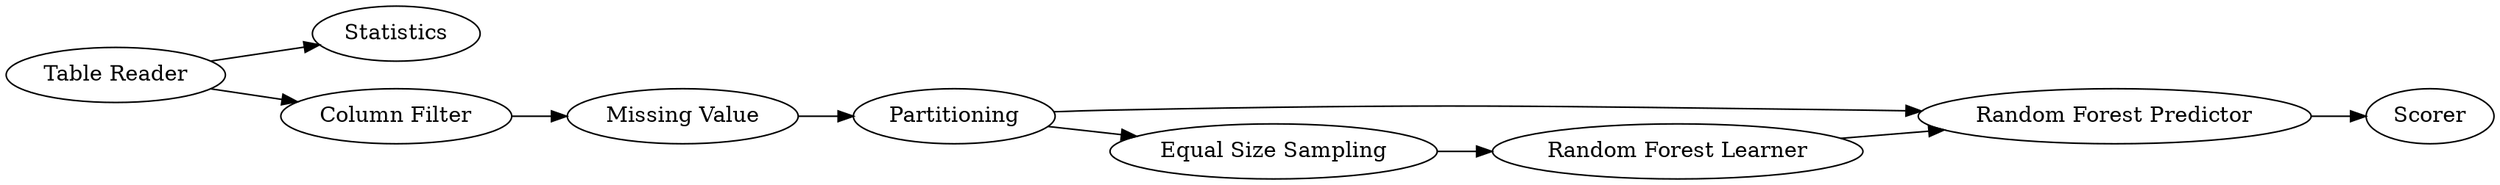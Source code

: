 digraph {
	20 -> 21
	2 -> 21
	12 -> 2
	13 -> 6
	13 -> 19
	7 -> 20
	2 -> 7
	21 -> 22
	19 -> 12
	20 [label="Random Forest Learner"]
	13 [label="Table Reader"]
	7 [label="Equal Size Sampling"]
	22 [label=Scorer]
	21 [label="Random Forest Predictor"]
	6 [label=Statistics]
	2 [label=Partitioning]
	12 [label="Missing Value"]
	19 [label="Column Filter"]
	rankdir=LR
}
